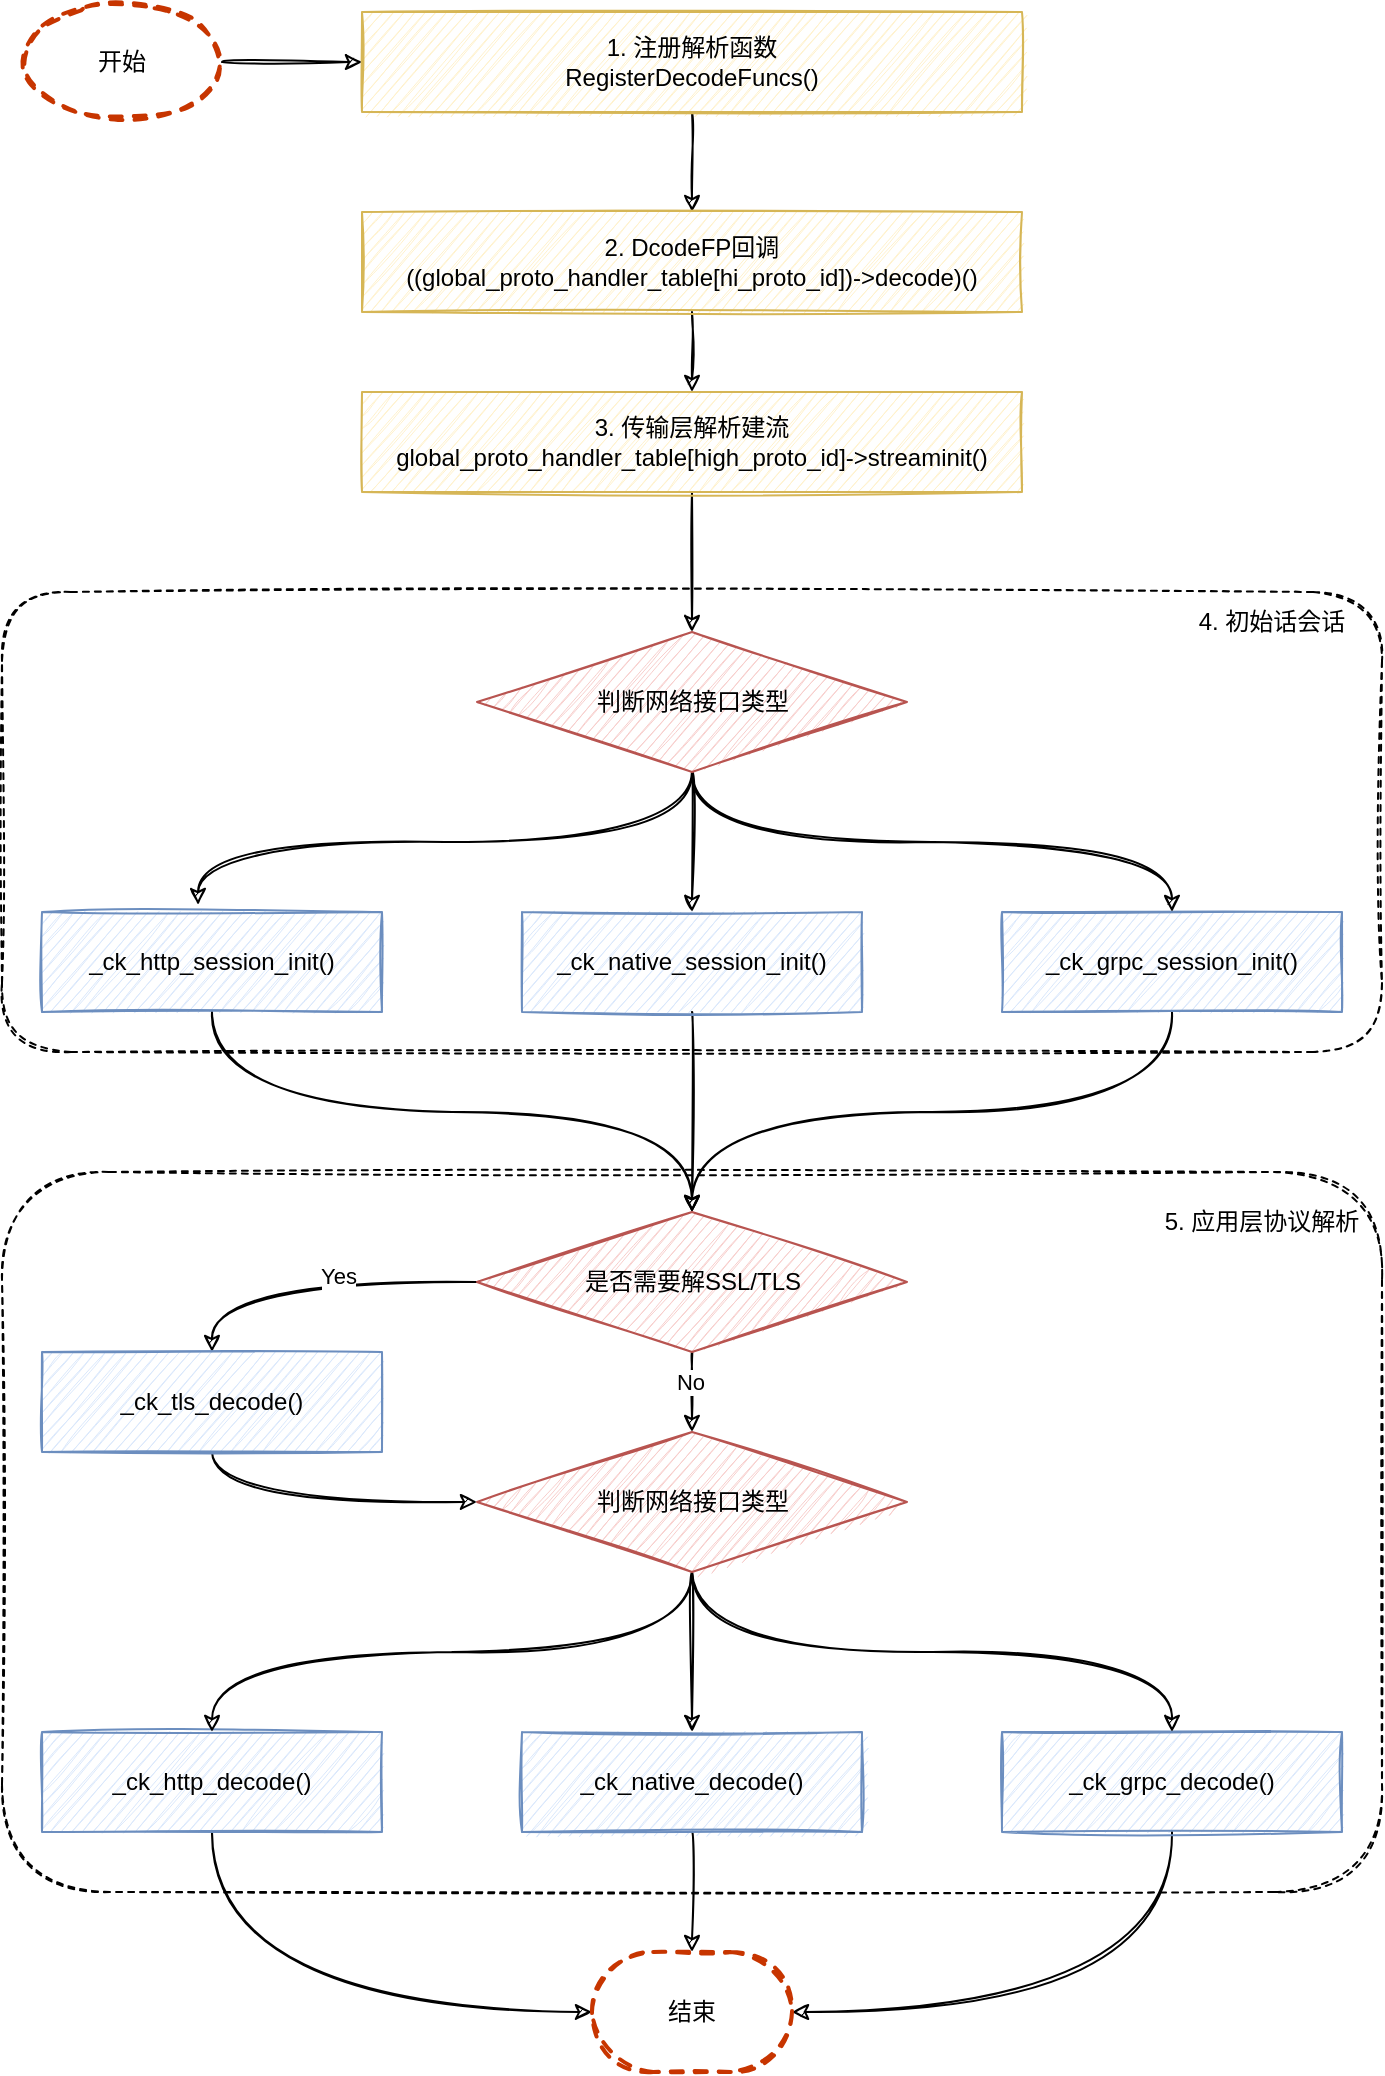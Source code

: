 <mxfile version="17.1.2" type="github">
  <diagram id="9ZpSaxzcpz4ULXaL1X-T" name="第 1 页">
    <mxGraphModel dx="1773" dy="614" grid="1" gridSize="10" guides="1" tooltips="1" connect="1" arrows="1" fold="1" page="1" pageScale="1" pageWidth="827" pageHeight="1169" background="none" math="0" shadow="0">
      <root>
        <mxCell id="0" />
        <mxCell id="1" parent="0" />
        <mxCell id="42iDOhGQZt1MMkghiV4J-6" value="" style="rounded=1;whiteSpace=wrap;html=1;shadow=0;glass=0;dashed=1;sketch=1;fillStyle=auto;strokeWidth=1;fillColor=none;fontColor=#333333;strokeColor=#000000;" vertex="1" parent="1">
          <mxGeometry x="-20" y="640" width="690" height="360" as="geometry" />
        </mxCell>
        <mxCell id="42iDOhGQZt1MMkghiV4J-8" style="edgeStyle=orthogonalEdgeStyle;orthogonalLoop=1;jettySize=auto;html=1;exitX=0.5;exitY=1;exitDx=0;exitDy=0;entryX=0.5;entryY=0;entryDx=0;entryDy=0;curved=1;sketch=1;" edge="1" parent="1" source="u6mgbEkUvCRB6LugAYpK-192" target="u6mgbEkUvCRB6LugAYpK-144">
          <mxGeometry relative="1" as="geometry" />
        </mxCell>
        <mxCell id="42iDOhGQZt1MMkghiV4J-12" value="No" style="edgeLabel;html=1;align=center;verticalAlign=middle;resizable=0;points=[];" vertex="1" connectable="0" parent="42iDOhGQZt1MMkghiV4J-8">
          <mxGeometry x="-0.25" y="-1" relative="1" as="geometry">
            <mxPoint as="offset" />
          </mxGeometry>
        </mxCell>
        <mxCell id="42iDOhGQZt1MMkghiV4J-10" style="edgeStyle=orthogonalEdgeStyle;orthogonalLoop=1;jettySize=auto;html=1;exitX=0;exitY=0.5;exitDx=0;exitDy=0;entryX=0.5;entryY=0;entryDx=0;entryDy=0;curved=1;sketch=1;" edge="1" parent="1" source="u6mgbEkUvCRB6LugAYpK-192" target="u6mgbEkUvCRB6LugAYpK-156">
          <mxGeometry relative="1" as="geometry" />
        </mxCell>
        <mxCell id="42iDOhGQZt1MMkghiV4J-11" value="Yes" style="edgeLabel;html=1;align=center;verticalAlign=middle;resizable=0;points=[];" vertex="1" connectable="0" parent="42iDOhGQZt1MMkghiV4J-10">
          <mxGeometry x="-0.163" y="-3" relative="1" as="geometry">
            <mxPoint as="offset" />
          </mxGeometry>
        </mxCell>
        <mxCell id="u6mgbEkUvCRB6LugAYpK-192" value="" style="rhombus;whiteSpace=wrap;html=1;fillStyle=auto;strokeColor=#b85450;fillColor=#f8cecc;sketch=1;labelBorderColor=#19750F;" parent="1" vertex="1">
          <mxGeometry x="217.5" y="660" width="215" height="70" as="geometry" />
        </mxCell>
        <mxCell id="u6mgbEkUvCRB6LugAYpK-98" value="" style="rounded=1;whiteSpace=wrap;html=1;shadow=0;glass=0;dashed=1;sketch=1;fillStyle=auto;strokeWidth=1;fillColor=none;fontColor=#333333;strokeColor=#000000;" parent="1" vertex="1">
          <mxGeometry x="-20" y="350" width="690" height="230" as="geometry" />
        </mxCell>
        <mxCell id="u6mgbEkUvCRB6LugAYpK-74" value="" style="edgeStyle=orthogonalEdgeStyle;rounded=0;orthogonalLoop=1;jettySize=auto;html=1;fontColor=#000000;fillColor=#fff2cc;strokeColor=#000000;labelBorderColor=none;sketch=1;" parent="1" source="u6mgbEkUvCRB6LugAYpK-43" target="u6mgbEkUvCRB6LugAYpK-73" edge="1">
          <mxGeometry relative="1" as="geometry" />
        </mxCell>
        <mxCell id="u6mgbEkUvCRB6LugAYpK-43" value="1. 注册解析函数&lt;br&gt;RegisterDecodeFuncs()" style="rounded=0;whiteSpace=wrap;html=1;fillStyle=auto;fillColor=#fff2cc;gradientDirection=north;sketch=1;strokeColor=#d6b656;" parent="1" vertex="1">
          <mxGeometry x="160" y="60" width="330" height="50" as="geometry" />
        </mxCell>
        <mxCell id="u6mgbEkUvCRB6LugAYpK-76" value="" style="edgeStyle=orthogonalEdgeStyle;rounded=0;orthogonalLoop=1;jettySize=auto;html=1;fontColor=#000000;fillColor=#fff2cc;strokeColor=#000000;labelBorderColor=none;sketch=1;" parent="1" source="u6mgbEkUvCRB6LugAYpK-73" target="u6mgbEkUvCRB6LugAYpK-75" edge="1">
          <mxGeometry relative="1" as="geometry" />
        </mxCell>
        <mxCell id="u6mgbEkUvCRB6LugAYpK-73" value="2. DcodeFP回调&lt;br&gt;((global_proto_handler_table[hi_proto_id])-&amp;gt;decode)()" style="rounded=0;whiteSpace=wrap;html=1;fillStyle=auto;fillColor=#fff2cc;gradientDirection=north;sketch=1;strokeColor=#d6b656;" parent="1" vertex="1">
          <mxGeometry x="160" y="160" width="330" height="50" as="geometry" />
        </mxCell>
        <mxCell id="u6mgbEkUvCRB6LugAYpK-151" style="edgeStyle=orthogonalEdgeStyle;rounded=0;sketch=1;orthogonalLoop=1;jettySize=auto;html=1;exitX=0.5;exitY=1;exitDx=0;exitDy=0;fillColor=#d5e8d4;strokeColor=#000000;fontColor=#000000;labelBorderColor=none;" parent="1" source="u6mgbEkUvCRB6LugAYpK-75" target="u6mgbEkUvCRB6LugAYpK-86" edge="1">
          <mxGeometry relative="1" as="geometry" />
        </mxCell>
        <mxCell id="u6mgbEkUvCRB6LugAYpK-75" value="3. 传输层解析建流&lt;br&gt;global_proto_handler_table[high_proto_id]-&amp;gt;streaminit()" style="rounded=0;whiteSpace=wrap;html=1;fillStyle=auto;fillColor=#fff2cc;gradientDirection=north;sketch=1;strokeColor=#d6b656;" parent="1" vertex="1">
          <mxGeometry x="160" y="250" width="330" height="50" as="geometry" />
        </mxCell>
        <mxCell id="42iDOhGQZt1MMkghiV4J-7" style="edgeStyle=orthogonalEdgeStyle;orthogonalLoop=1;jettySize=auto;html=1;exitX=0.5;exitY=1;exitDx=0;exitDy=0;entryX=0.5;entryY=0;entryDx=0;entryDy=0;curved=1;sketch=1;" edge="1" parent="1" source="u6mgbEkUvCRB6LugAYpK-83" target="u6mgbEkUvCRB6LugAYpK-192">
          <mxGeometry relative="1" as="geometry" />
        </mxCell>
        <mxCell id="u6mgbEkUvCRB6LugAYpK-83" value="_ck_native_session_init()" style="rounded=0;whiteSpace=wrap;html=1;fillStyle=auto;fillColor=#dae8fc;gradientDirection=north;sketch=1;strokeColor=#6c8ebf;" parent="1" vertex="1">
          <mxGeometry x="240" y="510" width="170" height="50" as="geometry" />
        </mxCell>
        <mxCell id="42iDOhGQZt1MMkghiV4J-22" style="edgeStyle=orthogonalEdgeStyle;orthogonalLoop=1;jettySize=auto;html=1;exitX=0.5;exitY=1;exitDx=0;exitDy=0;entryX=0.5;entryY=0;entryDx=0;entryDy=0;curved=1;sketch=1;" edge="1" parent="1" source="u6mgbEkUvCRB6LugAYpK-84" target="u6mgbEkUvCRB6LugAYpK-192">
          <mxGeometry relative="1" as="geometry" />
        </mxCell>
        <mxCell id="u6mgbEkUvCRB6LugAYpK-84" value="_ck_http_session_init()" style="rounded=0;whiteSpace=wrap;html=1;fillStyle=auto;fillColor=#dae8fc;gradientDirection=north;sketch=1;strokeColor=#6c8ebf;" parent="1" vertex="1">
          <mxGeometry y="510" width="170" height="50" as="geometry" />
        </mxCell>
        <mxCell id="42iDOhGQZt1MMkghiV4J-23" style="edgeStyle=orthogonalEdgeStyle;orthogonalLoop=1;jettySize=auto;html=1;exitX=0.5;exitY=1;exitDx=0;exitDy=0;entryX=0.5;entryY=0;entryDx=0;entryDy=0;curved=1;sketch=1;" edge="1" parent="1" source="u6mgbEkUvCRB6LugAYpK-85" target="u6mgbEkUvCRB6LugAYpK-192">
          <mxGeometry relative="1" as="geometry" />
        </mxCell>
        <mxCell id="u6mgbEkUvCRB6LugAYpK-85" value="_ck_grpc_session_init()" style="rounded=0;whiteSpace=wrap;html=1;fillStyle=auto;fillColor=#dae8fc;gradientDirection=north;sketch=1;strokeColor=#6c8ebf;" parent="1" vertex="1">
          <mxGeometry x="480" y="510" width="170" height="50" as="geometry" />
        </mxCell>
        <mxCell id="42iDOhGQZt1MMkghiV4J-2" style="edgeStyle=orthogonalEdgeStyle;orthogonalLoop=1;jettySize=auto;html=1;exitX=0.5;exitY=1;exitDx=0;exitDy=0;curved=1;sketch=1;" edge="1" parent="1" source="u6mgbEkUvCRB6LugAYpK-86" target="u6mgbEkUvCRB6LugAYpK-83">
          <mxGeometry relative="1" as="geometry" />
        </mxCell>
        <mxCell id="42iDOhGQZt1MMkghiV4J-4" style="edgeStyle=orthogonalEdgeStyle;orthogonalLoop=1;jettySize=auto;html=1;exitX=0.5;exitY=1;exitDx=0;exitDy=0;entryX=0.459;entryY=-0.07;entryDx=0;entryDy=0;entryPerimeter=0;curved=1;sketch=1;" edge="1" parent="1" source="u6mgbEkUvCRB6LugAYpK-86" target="u6mgbEkUvCRB6LugAYpK-84">
          <mxGeometry relative="1" as="geometry" />
        </mxCell>
        <mxCell id="42iDOhGQZt1MMkghiV4J-5" style="edgeStyle=orthogonalEdgeStyle;orthogonalLoop=1;jettySize=auto;html=1;exitX=0.5;exitY=1;exitDx=0;exitDy=0;entryX=0.5;entryY=0;entryDx=0;entryDy=0;curved=1;sketch=1;" edge="1" parent="1" source="u6mgbEkUvCRB6LugAYpK-86" target="u6mgbEkUvCRB6LugAYpK-85">
          <mxGeometry relative="1" as="geometry" />
        </mxCell>
        <mxCell id="u6mgbEkUvCRB6LugAYpK-86" value="&lt;span style=&quot;font-family: monospace; font-size: 0px;&quot;&gt;4&lt;/span&gt;" style="rhombus;whiteSpace=wrap;html=1;fillStyle=auto;strokeColor=#b85450;fillColor=#f8cecc;sketch=1;" parent="1" vertex="1">
          <mxGeometry x="217.5" y="370" width="215" height="70" as="geometry" />
        </mxCell>
        <mxCell id="u6mgbEkUvCRB6LugAYpK-87" value="判断网络接口类型" style="text;html=1;strokeColor=none;fillColor=none;align=center;verticalAlign=middle;whiteSpace=wrap;rounded=0;fillStyle=auto;sketch=1;" parent="1" vertex="1">
          <mxGeometry x="272.5" y="390" width="105" height="30" as="geometry" />
        </mxCell>
        <mxCell id="u6mgbEkUvCRB6LugAYpK-97" value="4. 初始话会话" style="text;html=1;align=center;verticalAlign=middle;whiteSpace=wrap;rounded=0;shadow=0;glass=0;dashed=1;sketch=1;fillStyle=auto;" parent="1" vertex="1">
          <mxGeometry x="560" y="350" width="110" height="30" as="geometry" />
        </mxCell>
        <mxCell id="42iDOhGQZt1MMkghiV4J-18" style="edgeStyle=orthogonalEdgeStyle;orthogonalLoop=1;jettySize=auto;html=1;exitX=0.5;exitY=1;exitDx=0;exitDy=0;curved=1;sketch=1;" edge="1" parent="1" source="u6mgbEkUvCRB6LugAYpK-133" target="u6mgbEkUvCRB6LugAYpK-177">
          <mxGeometry relative="1" as="geometry" />
        </mxCell>
        <mxCell id="u6mgbEkUvCRB6LugAYpK-133" value="_ck_native_decode()" style="rounded=0;whiteSpace=wrap;html=1;fillStyle=auto;fillColor=#dae8fc;gradientDirection=north;sketch=1;strokeColor=#6c8ebf;" parent="1" vertex="1">
          <mxGeometry x="240" y="920" width="170" height="50" as="geometry" />
        </mxCell>
        <mxCell id="42iDOhGQZt1MMkghiV4J-19" style="edgeStyle=orthogonalEdgeStyle;orthogonalLoop=1;jettySize=auto;html=1;exitX=0.5;exitY=1;exitDx=0;exitDy=0;entryX=0;entryY=0.5;entryDx=0;entryDy=0;entryPerimeter=0;curved=1;sketch=1;" edge="1" parent="1" source="u6mgbEkUvCRB6LugAYpK-134" target="u6mgbEkUvCRB6LugAYpK-177">
          <mxGeometry relative="1" as="geometry" />
        </mxCell>
        <mxCell id="u6mgbEkUvCRB6LugAYpK-134" value="_ck_http_decode()" style="rounded=0;whiteSpace=wrap;html=1;fillStyle=auto;fillColor=#dae8fc;gradientDirection=north;sketch=1;strokeColor=#6c8ebf;" parent="1" vertex="1">
          <mxGeometry y="920" width="170" height="50" as="geometry" />
        </mxCell>
        <mxCell id="42iDOhGQZt1MMkghiV4J-20" style="edgeStyle=orthogonalEdgeStyle;orthogonalLoop=1;jettySize=auto;html=1;exitX=0.5;exitY=1;exitDx=0;exitDy=0;entryX=1;entryY=0.5;entryDx=0;entryDy=0;entryPerimeter=0;curved=1;sketch=1;" edge="1" parent="1" source="u6mgbEkUvCRB6LugAYpK-135" target="u6mgbEkUvCRB6LugAYpK-177">
          <mxGeometry relative="1" as="geometry" />
        </mxCell>
        <mxCell id="u6mgbEkUvCRB6LugAYpK-135" value="_ck_grpc_decode()" style="rounded=0;whiteSpace=wrap;html=1;fillStyle=auto;fillColor=#dae8fc;gradientDirection=north;sketch=1;strokeColor=#6c8ebf;" parent="1" vertex="1">
          <mxGeometry x="480" y="920" width="170" height="50" as="geometry" />
        </mxCell>
        <mxCell id="42iDOhGQZt1MMkghiV4J-15" style="edgeStyle=orthogonalEdgeStyle;orthogonalLoop=1;jettySize=auto;html=1;exitX=0.5;exitY=1;exitDx=0;exitDy=0;curved=1;sketch=1;" edge="1" parent="1" source="u6mgbEkUvCRB6LugAYpK-144" target="u6mgbEkUvCRB6LugAYpK-134">
          <mxGeometry relative="1" as="geometry" />
        </mxCell>
        <mxCell id="42iDOhGQZt1MMkghiV4J-16" style="edgeStyle=orthogonalEdgeStyle;orthogonalLoop=1;jettySize=auto;html=1;exitX=0.5;exitY=1;exitDx=0;exitDy=0;curved=1;sketch=1;" edge="1" parent="1" source="u6mgbEkUvCRB6LugAYpK-144" target="u6mgbEkUvCRB6LugAYpK-133">
          <mxGeometry relative="1" as="geometry" />
        </mxCell>
        <mxCell id="42iDOhGQZt1MMkghiV4J-17" style="edgeStyle=orthogonalEdgeStyle;orthogonalLoop=1;jettySize=auto;html=1;exitX=0.5;exitY=1;exitDx=0;exitDy=0;curved=1;sketch=1;" edge="1" parent="1" source="u6mgbEkUvCRB6LugAYpK-144" target="u6mgbEkUvCRB6LugAYpK-135">
          <mxGeometry relative="1" as="geometry" />
        </mxCell>
        <mxCell id="u6mgbEkUvCRB6LugAYpK-144" value="" style="rhombus;whiteSpace=wrap;html=1;fillStyle=auto;strokeColor=#b85450;fillColor=#f8cecc;sketch=1;labelBorderColor=#19750F;" parent="1" vertex="1">
          <mxGeometry x="217.5" y="770" width="215" height="70" as="geometry" />
        </mxCell>
        <mxCell id="u6mgbEkUvCRB6LugAYpK-145" value="判断网络接口类型" style="text;html=1;strokeColor=none;fillColor=none;align=center;verticalAlign=middle;whiteSpace=wrap;rounded=0;fillStyle=auto;sketch=1;labelBorderColor=none;" parent="1" vertex="1">
          <mxGeometry x="268.75" y="790" width="112.5" height="30" as="geometry" />
        </mxCell>
        <mxCell id="u6mgbEkUvCRB6LugAYpK-147" value="5. 应用层协议解析" style="text;html=1;align=center;verticalAlign=middle;whiteSpace=wrap;rounded=0;shadow=0;glass=0;dashed=1;sketch=1;fillStyle=auto;labelBorderColor=none;" parent="1" vertex="1">
          <mxGeometry x="550" y="650" width="120" height="30" as="geometry" />
        </mxCell>
        <mxCell id="42iDOhGQZt1MMkghiV4J-24" style="edgeStyle=orthogonalEdgeStyle;curved=1;sketch=1;orthogonalLoop=1;jettySize=auto;html=1;exitX=0.5;exitY=1;exitDx=0;exitDy=0;entryX=0;entryY=0.5;entryDx=0;entryDy=0;" edge="1" parent="1" source="u6mgbEkUvCRB6LugAYpK-156" target="u6mgbEkUvCRB6LugAYpK-144">
          <mxGeometry relative="1" as="geometry" />
        </mxCell>
        <mxCell id="u6mgbEkUvCRB6LugAYpK-156" value="_ck_tls_decode()" style="rounded=0;whiteSpace=wrap;html=1;fillStyle=auto;fillColor=#dae8fc;gradientDirection=north;sketch=1;strokeColor=#6c8ebf;" parent="1" vertex="1">
          <mxGeometry y="730" width="170" height="50" as="geometry" />
        </mxCell>
        <mxCell id="u6mgbEkUvCRB6LugAYpK-159" value="是否需要解SSL/TLS" style="text;html=1;strokeColor=none;fillColor=none;align=center;verticalAlign=middle;whiteSpace=wrap;rounded=0;shadow=0;glass=0;dashed=1;sketch=1;fillStyle=auto;labelBorderColor=none;" parent="1" vertex="1">
          <mxGeometry x="268.75" y="680" width="112.5" height="30" as="geometry" />
        </mxCell>
        <mxCell id="u6mgbEkUvCRB6LugAYpK-176" style="edgeStyle=orthogonalEdgeStyle;curved=1;sketch=1;orthogonalLoop=1;jettySize=auto;html=1;exitX=1;exitY=0.5;exitDx=0;exitDy=0;exitPerimeter=0;labelBorderColor=none;fontColor=#000000;strokeColor=#000000;" parent="1" source="u6mgbEkUvCRB6LugAYpK-175" target="u6mgbEkUvCRB6LugAYpK-43" edge="1">
          <mxGeometry relative="1" as="geometry" />
        </mxCell>
        <mxCell id="u6mgbEkUvCRB6LugAYpK-175" value="开始" style="strokeWidth=2;html=1;shape=mxgraph.flowchart.start_1;whiteSpace=wrap;rounded=1;shadow=0;glass=0;dashed=1;labelBorderColor=none;sketch=1;fillStyle=auto;fontColor=#000000;fillColor=none;strokeColor=#C73500;gradientColor=none;gradientDirection=radial;" parent="1" vertex="1">
          <mxGeometry x="-10" y="55" width="100" height="60" as="geometry" />
        </mxCell>
        <mxCell id="u6mgbEkUvCRB6LugAYpK-177" value="结束" style="strokeWidth=2;html=1;shape=mxgraph.flowchart.terminator;whiteSpace=wrap;rounded=1;shadow=0;glass=0;dashed=1;labelBorderColor=none;sketch=1;fillStyle=auto;fillColor=none;strokeColor=#C73500;fontColor=#000000;gradientColor=none;gradientDirection=radial;" parent="1" vertex="1">
          <mxGeometry x="275" y="1030" width="100" height="60" as="geometry" />
        </mxCell>
      </root>
    </mxGraphModel>
  </diagram>
</mxfile>
